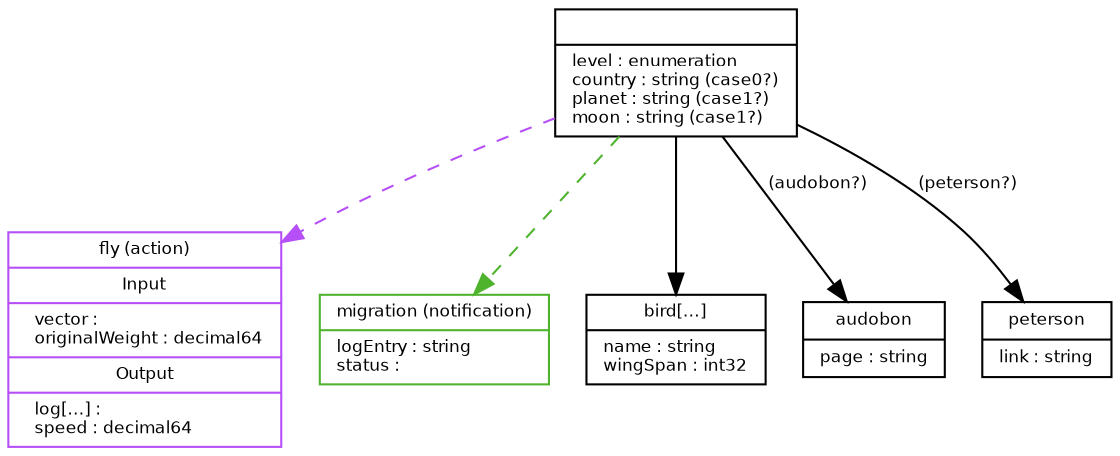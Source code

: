 digraph G {
        fontname = "Bitstream Vera Sans"
        fontsize = 8

        node [
                fontname = "Bitstream Vera Sans"
                fontsize = 8
                shape = "record"
        ]

        edge [
                fontname = "Bitstream Vera Sans"
                fontsize = 8
        ]


	doc_example [
		label = "{|level : enumeration\lcountry : string (case0?)\lplanet : string (case1?)\lmoon : string (case1?)\l}"
	]
	

	
       doc_example_fly [
         label = "{fly (action)|Input|&#32;&#32;vector : \l&#32;&#32;originalWeight : decimal64\l|Output|&#32;&#32;log[…] : \l&#32;&#32;speed : decimal64\l}"
         color = "#b64ff7"
       ]
       doc_example -> doc_example_fly [
         style = "dashed"
         color = "#b64ff7"
       ]
	

	
       doc_example_migration [
         label = "{migration (notification)|logEntry : string\lstatus : \l}"
         color = "#4fb32e"
       ]
       doc_example -> doc_example_migration [
         style = "dashed"
         color = "#4fb32e"
       ]
	

	doc_example_bird [
		label = "{bird[…]|name : string\lwingSpan : int32\l}"
	]
	

	

	

	doc_example_audobon [
		label = "{audobon|page : string\l}"
	]
	

	

	

	doc_example_peterson [
		label = "{peterson|link : string\l}"
	]
	

	

	



  
    doc_example -> doc_example_bird [
         label=""
       ]
    
    
    
    
    doc_example -> doc_example_audobon [
         label=" (audobon?)"
       ]
    doc_example -> doc_example_peterson [
         label=" (peterson?)"
       ]

  
    
    

  
    

  
    


}
